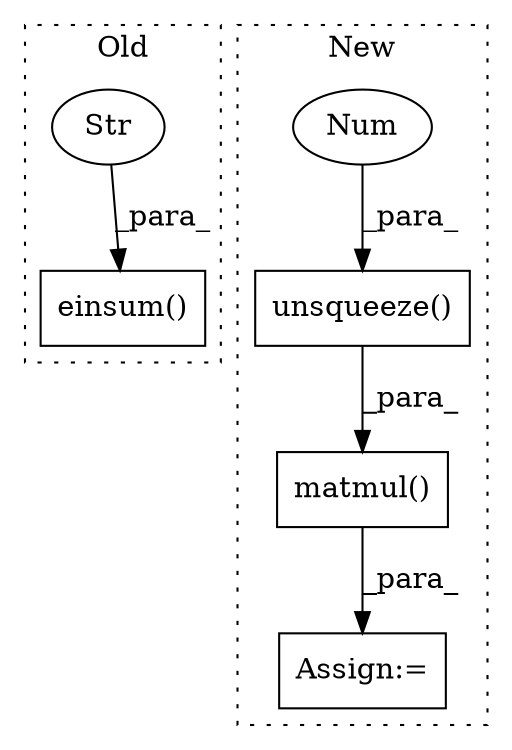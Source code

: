 digraph G {
subgraph cluster0 {
1 [label="einsum()" a="75" s="2055,2110" l="13,1" shape="box"];
4 [label="Str" a="66" s="2068" l="19" shape="ellipse"];
label = "Old";
style="dotted";
}
subgraph cluster1 {
2 [label="unsqueeze()" a="75" s="2285,2311" l="25,1" shape="box"];
3 [label="Num" a="76" s="2310" l="1" shape="ellipse"];
5 [label="matmul()" a="75" s="2503,2525" l="13,1" shape="box"];
6 [label="Assign:=" a="68" s="2592" l="3" shape="box"];
label = "New";
style="dotted";
}
2 -> 5 [label="_para_"];
3 -> 2 [label="_para_"];
4 -> 1 [label="_para_"];
5 -> 6 [label="_para_"];
}
